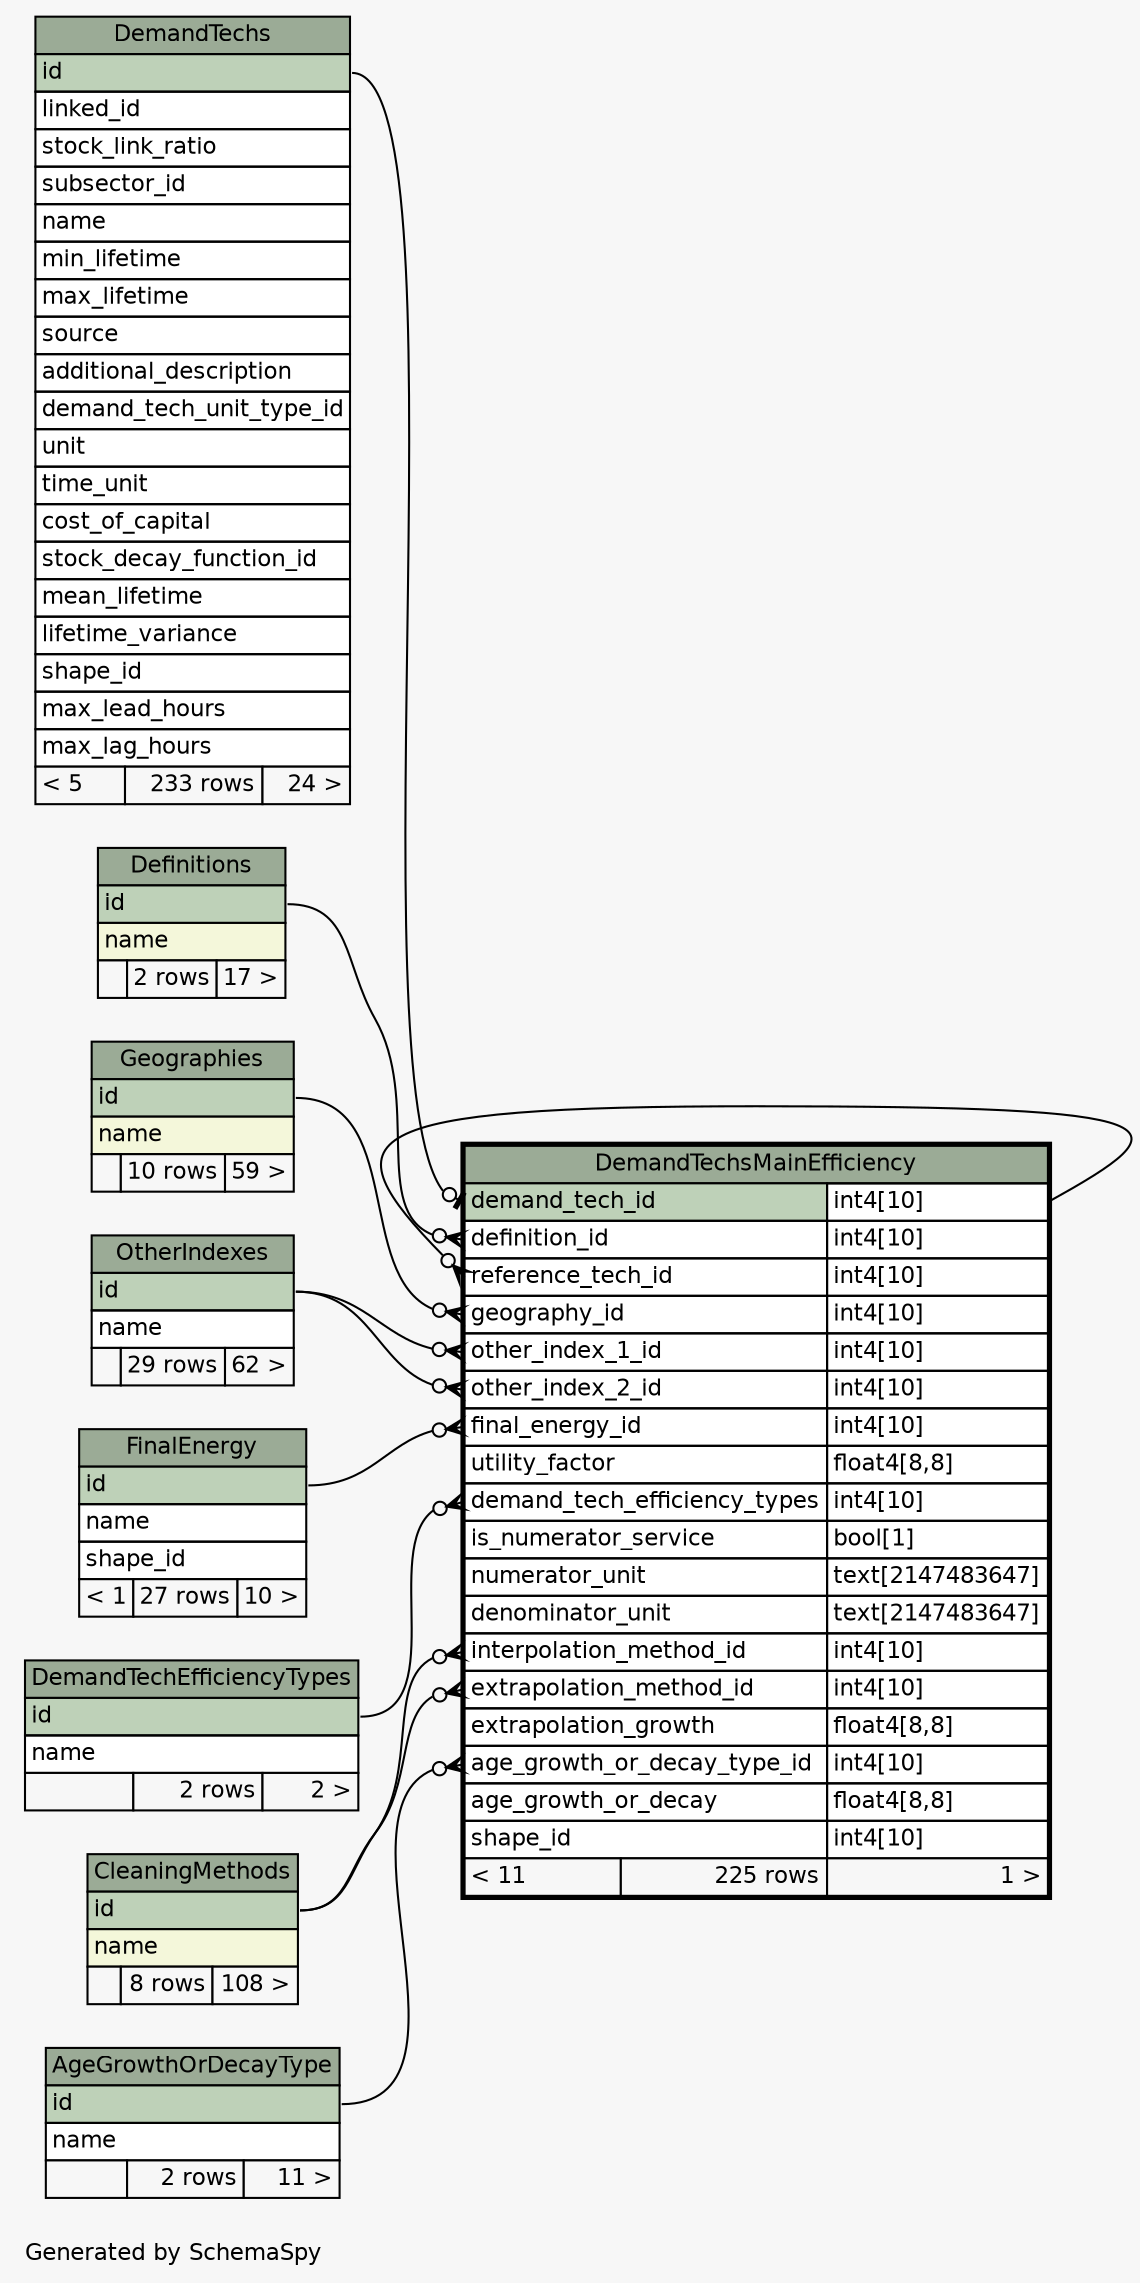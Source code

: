 // dot 2.38.0 on Windows 10 10.0
// SchemaSpy rev 590
digraph "oneDegreeRelationshipsDiagram" {
  graph [
    rankdir="RL"
    bgcolor="#f7f7f7"
    label="\nGenerated by SchemaSpy"
    labeljust="l"
    nodesep="0.18"
    ranksep="0.46"
    fontname="Helvetica"
    fontsize="11"
  ];
  node [
    fontname="Helvetica"
    fontsize="11"
    shape="plaintext"
  ];
  edge [
    arrowsize="0.8"
  ];
  "DemandTechsMainEfficiency":"age_growth_or_decay_type_id":w -> "AgeGrowthOrDecayType":"id":e [arrowhead=none dir=back arrowtail=crowodot];
  "DemandTechsMainEfficiency":"definition_id":w -> "Definitions":"id":e [arrowhead=none dir=back arrowtail=crowodot];
  "DemandTechsMainEfficiency":"demand_tech_efficiency_types":w -> "DemandTechEfficiencyTypes":"id":e [arrowhead=none dir=back arrowtail=crowodot];
  "DemandTechsMainEfficiency":"demand_tech_id":w -> "DemandTechs":"id":e [arrowhead=none dir=back arrowtail=teeodot];
  "DemandTechsMainEfficiency":"extrapolation_method_id":w -> "CleaningMethods":"id":e [arrowhead=none dir=back arrowtail=crowodot];
  "DemandTechsMainEfficiency":"final_energy_id":w -> "FinalEnergy":"id":e [arrowhead=none dir=back arrowtail=crowodot];
  "DemandTechsMainEfficiency":"geography_id":w -> "Geographies":"id":e [arrowhead=none dir=back arrowtail=crowodot];
  "DemandTechsMainEfficiency":"interpolation_method_id":w -> "CleaningMethods":"id":e [arrowhead=none dir=back arrowtail=crowodot];
  "DemandTechsMainEfficiency":"other_index_1_id":w -> "OtherIndexes":"id":e [arrowhead=none dir=back arrowtail=crowodot];
  "DemandTechsMainEfficiency":"other_index_2_id":w -> "OtherIndexes":"id":e [arrowhead=none dir=back arrowtail=crowodot];
  "DemandTechsMainEfficiency":"reference_tech_id":w -> "DemandTechsMainEfficiency":"demand_tech_id.type":e [arrowhead=none dir=back arrowtail=crowodot];
  "AgeGrowthOrDecayType" [
    label=<
    <TABLE BORDER="0" CELLBORDER="1" CELLSPACING="0" BGCOLOR="#ffffff">
      <TR><TD COLSPAN="3" BGCOLOR="#9bab96" ALIGN="CENTER">AgeGrowthOrDecayType</TD></TR>
      <TR><TD PORT="id" COLSPAN="3" BGCOLOR="#bed1b8" ALIGN="LEFT">id</TD></TR>
      <TR><TD PORT="name" COLSPAN="3" ALIGN="LEFT">name</TD></TR>
      <TR><TD ALIGN="LEFT" BGCOLOR="#f7f7f7">  </TD><TD ALIGN="RIGHT" BGCOLOR="#f7f7f7">2 rows</TD><TD ALIGN="RIGHT" BGCOLOR="#f7f7f7">11 &gt;</TD></TR>
    </TABLE>>
    URL="AgeGrowthOrDecayType.html"
    tooltip="AgeGrowthOrDecayType"
  ];
  "CleaningMethods" [
    label=<
    <TABLE BORDER="0" CELLBORDER="1" CELLSPACING="0" BGCOLOR="#ffffff">
      <TR><TD COLSPAN="3" BGCOLOR="#9bab96" ALIGN="CENTER">CleaningMethods</TD></TR>
      <TR><TD PORT="id" COLSPAN="3" BGCOLOR="#bed1b8" ALIGN="LEFT">id</TD></TR>
      <TR><TD PORT="name" COLSPAN="3" BGCOLOR="#f4f7da" ALIGN="LEFT">name</TD></TR>
      <TR><TD ALIGN="LEFT" BGCOLOR="#f7f7f7">  </TD><TD ALIGN="RIGHT" BGCOLOR="#f7f7f7">8 rows</TD><TD ALIGN="RIGHT" BGCOLOR="#f7f7f7">108 &gt;</TD></TR>
    </TABLE>>
    URL="CleaningMethods.html"
    tooltip="CleaningMethods"
  ];
  "Definitions" [
    label=<
    <TABLE BORDER="0" CELLBORDER="1" CELLSPACING="0" BGCOLOR="#ffffff">
      <TR><TD COLSPAN="3" BGCOLOR="#9bab96" ALIGN="CENTER">Definitions</TD></TR>
      <TR><TD PORT="id" COLSPAN="3" BGCOLOR="#bed1b8" ALIGN="LEFT">id</TD></TR>
      <TR><TD PORT="name" COLSPAN="3" BGCOLOR="#f4f7da" ALIGN="LEFT">name</TD></TR>
      <TR><TD ALIGN="LEFT" BGCOLOR="#f7f7f7">  </TD><TD ALIGN="RIGHT" BGCOLOR="#f7f7f7">2 rows</TD><TD ALIGN="RIGHT" BGCOLOR="#f7f7f7">17 &gt;</TD></TR>
    </TABLE>>
    URL="Definitions.html"
    tooltip="Definitions"
  ];
  "DemandTechEfficiencyTypes" [
    label=<
    <TABLE BORDER="0" CELLBORDER="1" CELLSPACING="0" BGCOLOR="#ffffff">
      <TR><TD COLSPAN="3" BGCOLOR="#9bab96" ALIGN="CENTER">DemandTechEfficiencyTypes</TD></TR>
      <TR><TD PORT="id" COLSPAN="3" BGCOLOR="#bed1b8" ALIGN="LEFT">id</TD></TR>
      <TR><TD PORT="name" COLSPAN="3" ALIGN="LEFT">name</TD></TR>
      <TR><TD ALIGN="LEFT" BGCOLOR="#f7f7f7">  </TD><TD ALIGN="RIGHT" BGCOLOR="#f7f7f7">2 rows</TD><TD ALIGN="RIGHT" BGCOLOR="#f7f7f7">2 &gt;</TD></TR>
    </TABLE>>
    URL="DemandTechEfficiencyTypes.html"
    tooltip="DemandTechEfficiencyTypes"
  ];
  "DemandTechs" [
    label=<
    <TABLE BORDER="0" CELLBORDER="1" CELLSPACING="0" BGCOLOR="#ffffff">
      <TR><TD COLSPAN="3" BGCOLOR="#9bab96" ALIGN="CENTER">DemandTechs</TD></TR>
      <TR><TD PORT="id" COLSPAN="3" BGCOLOR="#bed1b8" ALIGN="LEFT">id</TD></TR>
      <TR><TD PORT="linked_id" COLSPAN="3" ALIGN="LEFT">linked_id</TD></TR>
      <TR><TD PORT="stock_link_ratio" COLSPAN="3" ALIGN="LEFT">stock_link_ratio</TD></TR>
      <TR><TD PORT="subsector_id" COLSPAN="3" ALIGN="LEFT">subsector_id</TD></TR>
      <TR><TD PORT="name" COLSPAN="3" ALIGN="LEFT">name</TD></TR>
      <TR><TD PORT="min_lifetime" COLSPAN="3" ALIGN="LEFT">min_lifetime</TD></TR>
      <TR><TD PORT="max_lifetime" COLSPAN="3" ALIGN="LEFT">max_lifetime</TD></TR>
      <TR><TD PORT="source" COLSPAN="3" ALIGN="LEFT">source</TD></TR>
      <TR><TD PORT="additional_description" COLSPAN="3" ALIGN="LEFT">additional_description</TD></TR>
      <TR><TD PORT="demand_tech_unit_type_id" COLSPAN="3" ALIGN="LEFT">demand_tech_unit_type_id</TD></TR>
      <TR><TD PORT="unit" COLSPAN="3" ALIGN="LEFT">unit</TD></TR>
      <TR><TD PORT="time_unit" COLSPAN="3" ALIGN="LEFT">time_unit</TD></TR>
      <TR><TD PORT="cost_of_capital" COLSPAN="3" ALIGN="LEFT">cost_of_capital</TD></TR>
      <TR><TD PORT="stock_decay_function_id" COLSPAN="3" ALIGN="LEFT">stock_decay_function_id</TD></TR>
      <TR><TD PORT="mean_lifetime" COLSPAN="3" ALIGN="LEFT">mean_lifetime</TD></TR>
      <TR><TD PORT="lifetime_variance" COLSPAN="3" ALIGN="LEFT">lifetime_variance</TD></TR>
      <TR><TD PORT="shape_id" COLSPAN="3" ALIGN="LEFT">shape_id</TD></TR>
      <TR><TD PORT="max_lead_hours" COLSPAN="3" ALIGN="LEFT">max_lead_hours</TD></TR>
      <TR><TD PORT="max_lag_hours" COLSPAN="3" ALIGN="LEFT">max_lag_hours</TD></TR>
      <TR><TD ALIGN="LEFT" BGCOLOR="#f7f7f7">&lt; 5</TD><TD ALIGN="RIGHT" BGCOLOR="#f7f7f7">233 rows</TD><TD ALIGN="RIGHT" BGCOLOR="#f7f7f7">24 &gt;</TD></TR>
    </TABLE>>
    URL="DemandTechs.html"
    tooltip="DemandTechs"
  ];
  "DemandTechsMainEfficiency" [
    label=<
    <TABLE BORDER="2" CELLBORDER="1" CELLSPACING="0" BGCOLOR="#ffffff">
      <TR><TD COLSPAN="3" BGCOLOR="#9bab96" ALIGN="CENTER">DemandTechsMainEfficiency</TD></TR>
      <TR><TD PORT="demand_tech_id" COLSPAN="2" BGCOLOR="#bed1b8" ALIGN="LEFT">demand_tech_id</TD><TD PORT="demand_tech_id.type" ALIGN="LEFT">int4[10]</TD></TR>
      <TR><TD PORT="definition_id" COLSPAN="2" ALIGN="LEFT">definition_id</TD><TD PORT="definition_id.type" ALIGN="LEFT">int4[10]</TD></TR>
      <TR><TD PORT="reference_tech_id" COLSPAN="2" ALIGN="LEFT">reference_tech_id</TD><TD PORT="reference_tech_id.type" ALIGN="LEFT">int4[10]</TD></TR>
      <TR><TD PORT="geography_id" COLSPAN="2" ALIGN="LEFT">geography_id</TD><TD PORT="geography_id.type" ALIGN="LEFT">int4[10]</TD></TR>
      <TR><TD PORT="other_index_1_id" COLSPAN="2" ALIGN="LEFT">other_index_1_id</TD><TD PORT="other_index_1_id.type" ALIGN="LEFT">int4[10]</TD></TR>
      <TR><TD PORT="other_index_2_id" COLSPAN="2" ALIGN="LEFT">other_index_2_id</TD><TD PORT="other_index_2_id.type" ALIGN="LEFT">int4[10]</TD></TR>
      <TR><TD PORT="final_energy_id" COLSPAN="2" ALIGN="LEFT">final_energy_id</TD><TD PORT="final_energy_id.type" ALIGN="LEFT">int4[10]</TD></TR>
      <TR><TD PORT="utility_factor" COLSPAN="2" ALIGN="LEFT">utility_factor</TD><TD PORT="utility_factor.type" ALIGN="LEFT">float4[8,8]</TD></TR>
      <TR><TD PORT="demand_tech_efficiency_types" COLSPAN="2" ALIGN="LEFT">demand_tech_efficiency_types</TD><TD PORT="demand_tech_efficiency_types.type" ALIGN="LEFT">int4[10]</TD></TR>
      <TR><TD PORT="is_numerator_service" COLSPAN="2" ALIGN="LEFT">is_numerator_service</TD><TD PORT="is_numerator_service.type" ALIGN="LEFT">bool[1]</TD></TR>
      <TR><TD PORT="numerator_unit" COLSPAN="2" ALIGN="LEFT">numerator_unit</TD><TD PORT="numerator_unit.type" ALIGN="LEFT">text[2147483647]</TD></TR>
      <TR><TD PORT="denominator_unit" COLSPAN="2" ALIGN="LEFT">denominator_unit</TD><TD PORT="denominator_unit.type" ALIGN="LEFT">text[2147483647]</TD></TR>
      <TR><TD PORT="interpolation_method_id" COLSPAN="2" ALIGN="LEFT">interpolation_method_id</TD><TD PORT="interpolation_method_id.type" ALIGN="LEFT">int4[10]</TD></TR>
      <TR><TD PORT="extrapolation_method_id" COLSPAN="2" ALIGN="LEFT">extrapolation_method_id</TD><TD PORT="extrapolation_method_id.type" ALIGN="LEFT">int4[10]</TD></TR>
      <TR><TD PORT="extrapolation_growth" COLSPAN="2" ALIGN="LEFT">extrapolation_growth</TD><TD PORT="extrapolation_growth.type" ALIGN="LEFT">float4[8,8]</TD></TR>
      <TR><TD PORT="age_growth_or_decay_type_id" COLSPAN="2" ALIGN="LEFT">age_growth_or_decay_type_id</TD><TD PORT="age_growth_or_decay_type_id.type" ALIGN="LEFT">int4[10]</TD></TR>
      <TR><TD PORT="age_growth_or_decay" COLSPAN="2" ALIGN="LEFT">age_growth_or_decay</TD><TD PORT="age_growth_or_decay.type" ALIGN="LEFT">float4[8,8]</TD></TR>
      <TR><TD PORT="shape_id" COLSPAN="2" ALIGN="LEFT">shape_id</TD><TD PORT="shape_id.type" ALIGN="LEFT">int4[10]</TD></TR>
      <TR><TD ALIGN="LEFT" BGCOLOR="#f7f7f7">&lt; 11</TD><TD ALIGN="RIGHT" BGCOLOR="#f7f7f7">225 rows</TD><TD ALIGN="RIGHT" BGCOLOR="#f7f7f7">1 &gt;</TD></TR>
    </TABLE>>
    URL="DemandTechsMainEfficiency.html"
    tooltip="DemandTechsMainEfficiency"
  ];
  "FinalEnergy" [
    label=<
    <TABLE BORDER="0" CELLBORDER="1" CELLSPACING="0" BGCOLOR="#ffffff">
      <TR><TD COLSPAN="3" BGCOLOR="#9bab96" ALIGN="CENTER">FinalEnergy</TD></TR>
      <TR><TD PORT="id" COLSPAN="3" BGCOLOR="#bed1b8" ALIGN="LEFT">id</TD></TR>
      <TR><TD PORT="name" COLSPAN="3" ALIGN="LEFT">name</TD></TR>
      <TR><TD PORT="shape_id" COLSPAN="3" ALIGN="LEFT">shape_id</TD></TR>
      <TR><TD ALIGN="LEFT" BGCOLOR="#f7f7f7">&lt; 1</TD><TD ALIGN="RIGHT" BGCOLOR="#f7f7f7">27 rows</TD><TD ALIGN="RIGHT" BGCOLOR="#f7f7f7">10 &gt;</TD></TR>
    </TABLE>>
    URL="FinalEnergy.html"
    tooltip="FinalEnergy"
  ];
  "Geographies" [
    label=<
    <TABLE BORDER="0" CELLBORDER="1" CELLSPACING="0" BGCOLOR="#ffffff">
      <TR><TD COLSPAN="3" BGCOLOR="#9bab96" ALIGN="CENTER">Geographies</TD></TR>
      <TR><TD PORT="id" COLSPAN="3" BGCOLOR="#bed1b8" ALIGN="LEFT">id</TD></TR>
      <TR><TD PORT="name" COLSPAN="3" BGCOLOR="#f4f7da" ALIGN="LEFT">name</TD></TR>
      <TR><TD ALIGN="LEFT" BGCOLOR="#f7f7f7">  </TD><TD ALIGN="RIGHT" BGCOLOR="#f7f7f7">10 rows</TD><TD ALIGN="RIGHT" BGCOLOR="#f7f7f7">59 &gt;</TD></TR>
    </TABLE>>
    URL="Geographies.html"
    tooltip="Geographies"
  ];
  "OtherIndexes" [
    label=<
    <TABLE BORDER="0" CELLBORDER="1" CELLSPACING="0" BGCOLOR="#ffffff">
      <TR><TD COLSPAN="3" BGCOLOR="#9bab96" ALIGN="CENTER">OtherIndexes</TD></TR>
      <TR><TD PORT="id" COLSPAN="3" BGCOLOR="#bed1b8" ALIGN="LEFT">id</TD></TR>
      <TR><TD PORT="name" COLSPAN="3" ALIGN="LEFT">name</TD></TR>
      <TR><TD ALIGN="LEFT" BGCOLOR="#f7f7f7">  </TD><TD ALIGN="RIGHT" BGCOLOR="#f7f7f7">29 rows</TD><TD ALIGN="RIGHT" BGCOLOR="#f7f7f7">62 &gt;</TD></TR>
    </TABLE>>
    URL="OtherIndexes.html"
    tooltip="OtherIndexes"
  ];
}
